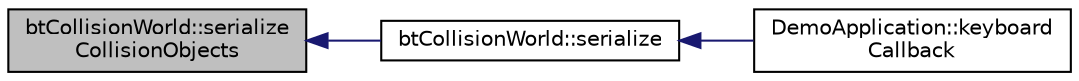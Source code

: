 digraph "btCollisionWorld::serializeCollisionObjects"
{
  edge [fontname="Helvetica",fontsize="10",labelfontname="Helvetica",labelfontsize="10"];
  node [fontname="Helvetica",fontsize="10",shape=record];
  rankdir="LR";
  Node1 [label="btCollisionWorld::serialize\lCollisionObjects",height=0.2,width=0.4,color="black", fillcolor="grey75", style="filled", fontcolor="black"];
  Node1 -> Node2 [dir="back",color="midnightblue",fontsize="10",style="solid",fontname="Helvetica"];
  Node2 [label="btCollisionWorld::serialize",height=0.2,width=0.4,color="black", fillcolor="white", style="filled",URL="$classbt_collision_world.html#a152b79ca83fdb13ed7f1cc86ac214f66",tooltip="Preliminary serialization test for Bullet 2.76. Loading those files requires a separate parser (Bulle..."];
  Node2 -> Node3 [dir="back",color="midnightblue",fontsize="10",style="solid",fontname="Helvetica"];
  Node3 [label="DemoApplication::keyboard\lCallback",height=0.2,width=0.4,color="black", fillcolor="white", style="filled",URL="$class_demo_application.html#a3e5668f691ca2ea307b953d97ed340d5",tooltip="callback methods by glut "];
}
